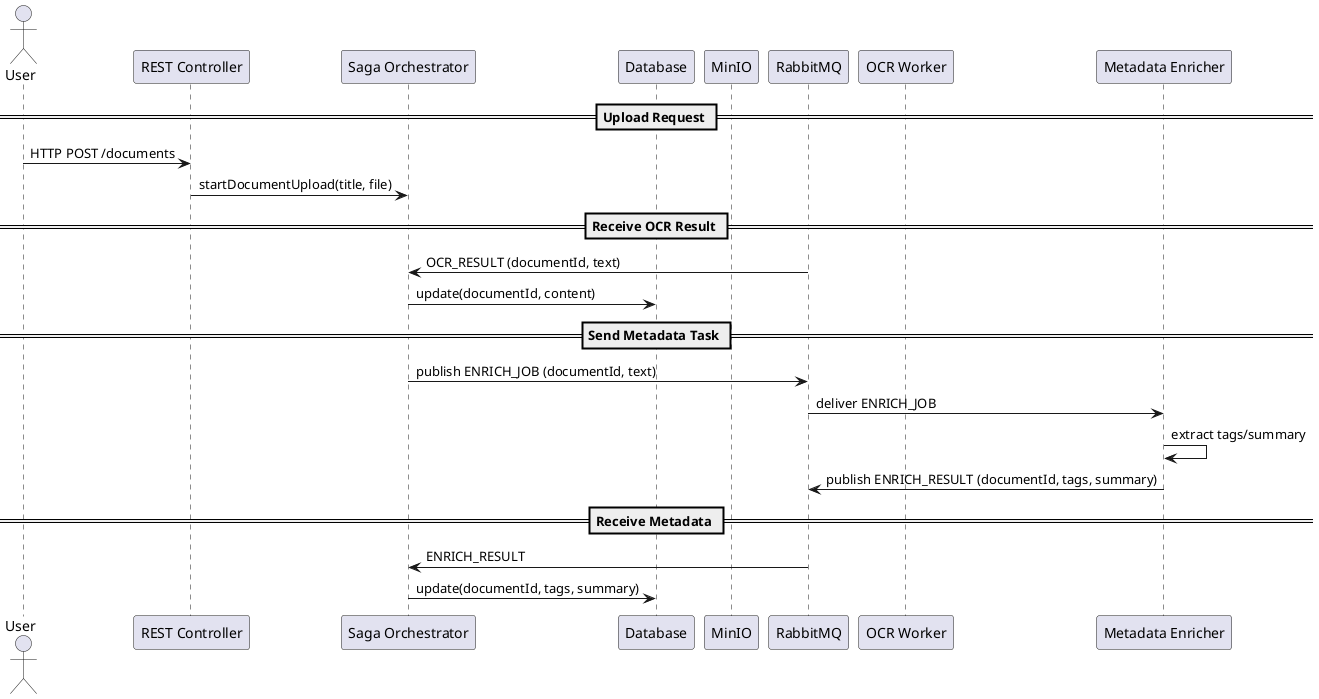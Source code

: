 @startuml
actor User
participant "REST Controller" as REST
participant "Saga Orchestrator" as Orchestrator
participant "Database" as DB
participant "MinIO" as Minio
participant "RabbitMQ" as Queue
participant "OCR Worker" as OCR
participant "Metadata Enricher" as Enricher

== Upload Request ==
User -> REST : HTTP POST /documents
REST -> Orchestrator : startDocumentUpload(title, file)



== Receive OCR Result ==
Queue -> Orchestrator : OCR_RESULT (documentId, text)
Orchestrator -> DB : update(documentId, content)

== Send Metadata Task ==
Orchestrator -> Queue : publish ENRICH_JOB (documentId, text)
Queue -> Enricher : deliver ENRICH_JOB
Enricher -> Enricher : extract tags/summary
Enricher -> Queue : publish ENRICH_RESULT (documentId, tags, summary)

== Receive Metadata ==
Queue -> Orchestrator : ENRICH_RESULT
Orchestrator -> DB : update(documentId, tags, summary)

@enduml
